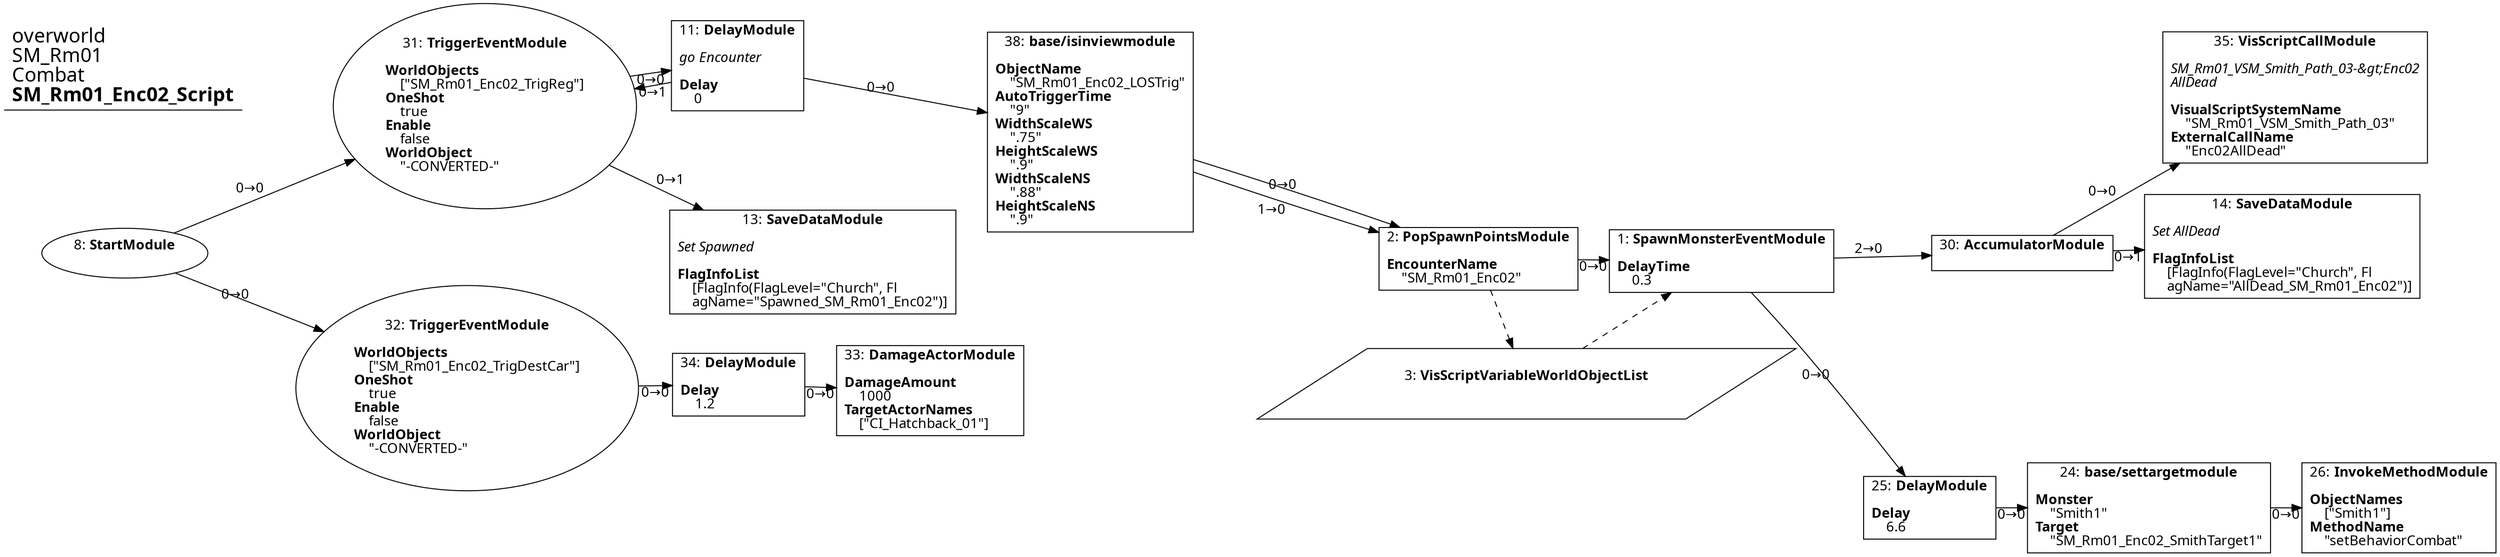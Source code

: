 digraph {
    layout = fdp;
    overlap = prism;
    sep = "+16";
    splines = spline;

    node [ shape = box ];

    graph [ fontname = "Segoe UI" ];
    node [ fontname = "Segoe UI" ];
    edge [ fontname = "Segoe UI" ];

    1 [ label = <1: <b>SpawnMonsterEventModule</b><br/><br/><b>DelayTime</b><br align="left"/>    0.3<br align="left"/>> ];
    1 [ pos = "0.63900006,-0.23200001!" ];
    1 -> 25 [ label = "0→0" ];
    1 -> 30 [ label = "2→0" ];
    3 -> 1 [ style = dashed ];

    2 [ label = <2: <b>PopSpawnPointsModule</b><br/><br/><b>EncounterName</b><br align="left"/>    &quot;SM_Rm01_Enc02&quot;<br align="left"/>> ];
    2 [ pos = "0.37500003,-0.22900002!" ];
    2 -> 1 [ label = "0→0" ];
    2 -> 3 [ style = dashed ];

    3 [ label = <3: <b>VisScriptVariableWorldObjectList</b><br/><br/>> ];
    3 [ shape = parallelogram ]
    3 [ pos = "0.42800003,-0.36400002!" ];

    8 [ label = <8: <b>StartModule</b><br/><br/>> ];
    8 [ shape = oval ]
    8 [ pos = "-1.09,-0.223!" ];
    8 -> 31 [ label = "0→0" ];
    8 -> 32 [ label = "0→0" ];

    11 [ label = <11: <b>DelayModule</b><br/><br/><i>go Encounter<br align="left"/></i><br align="left"/><b>Delay</b><br align="left"/>    0<br align="left"/>> ];
    11 [ pos = "-0.43400002,-0.023000002!" ];
    11 -> 31 [ label = "0→1" ];
    11 -> 38 [ label = "0→0" ];

    13 [ label = <13: <b>SaveDataModule</b><br/><br/><i>Set Spawned<br align="left"/></i><br align="left"/><b>FlagInfoList</b><br align="left"/>    [FlagInfo(FlagLevel=&quot;Church&quot;, Fl<br align="left"/>    agName=&quot;Spawned_SM_Rm01_Enc02&quot;)]<br align="left"/>> ];
    13 [ pos = "-0.37300003,-0.22600001!" ];

    14 [ label = <14: <b>SaveDataModule</b><br/><br/><i>Set AllDead<br align="left"/></i><br align="left"/><b>FlagInfoList</b><br align="left"/>    [FlagInfo(FlagLevel=&quot;Church&quot;, Fl<br align="left"/>    agName=&quot;AllDead_SM_Rm01_Enc02&quot;)]<br align="left"/>> ];
    14 [ pos = "1.228,-0.18300001!" ];

    24 [ label = <24: <b>base/settargetmodule</b><br/><br/><b>Monster</b><br align="left"/>    &quot;Smith1&quot;<br align="left"/><b>Target</b><br align="left"/>    &quot;SM_Rm01_Enc02_SmithTarget1&quot;<br align="left"/>> ];
    24 [ pos = "1.075,-0.49800003!" ];
    24 -> 26 [ label = "0→0" ];

    25 [ label = <25: <b>DelayModule</b><br/><br/><b>Delay</b><br align="left"/>    6.6<br align="left"/>> ];
    25 [ pos = "0.90400004,-0.49800003!" ];
    25 -> 24 [ label = "0→0" ];

    26 [ label = <26: <b>InvokeMethodModule</b><br/><br/><b>ObjectNames</b><br align="left"/>    [&quot;Smith1&quot;]<br align="left"/><b>MethodName</b><br align="left"/>    &quot;setBehaviorCombat&quot;<br align="left"/>> ];
    26 [ pos = "1.3100001,-0.49800003!" ];

    30 [ label = <30: <b>AccumulatorModule</b><br/><br/>> ];
    30 [ pos = "0.975,-0.20500001!" ];
    30 -> 14 [ label = "0→1" ];
    30 -> 35 [ label = "0→0" ];

    31 [ label = <31: <b>TriggerEventModule</b><br/><br/><b>WorldObjects</b><br align="left"/>    [&quot;SM_Rm01_Enc02_TrigReg&quot;]<br align="left"/><b>OneShot</b><br align="left"/>    true<br align="left"/><b>Enable</b><br align="left"/>    false<br align="left"/><b>WorldObject</b><br align="left"/>    &quot;-CONVERTED-&quot;<br align="left"/>> ];
    31 [ shape = oval ]
    31 [ pos = "-0.702,-0.067!" ];
    31 -> 11 [ label = "0→0" ];
    31 -> 13 [ label = "0→1" ];

    32 [ label = <32: <b>TriggerEventModule</b><br/><br/><b>WorldObjects</b><br align="left"/>    [&quot;SM_Rm01_Enc02_TrigDestCar&quot;]<br align="left"/><b>OneShot</b><br align="left"/>    true<br align="left"/><b>Enable</b><br align="left"/>    false<br align="left"/><b>WorldObject</b><br align="left"/>    &quot;-CONVERTED-&quot;<br align="left"/>> ];
    32 [ shape = oval ]
    32 [ pos = "-0.71400005,-0.36800003!" ];
    32 -> 34 [ label = "0→0" ];

    33 [ label = <33: <b>DamageActorModule</b><br/><br/><b>DamageAmount</b><br align="left"/>    1000<br align="left"/><b>TargetActorNames</b><br align="left"/>    [&quot;CI_Hatchback_01&quot;]<br align="left"/>> ];
    33 [ pos = "-0.25100002,-0.37!" ];

    34 [ label = <34: <b>DelayModule</b><br/><br/><b>Delay</b><br align="left"/>    1.2<br align="left"/>> ];
    34 [ pos = "-0.432,-0.365!" ];
    34 -> 33 [ label = "0→0" ];

    35 [ label = <35: <b>VisScriptCallModule</b><br/><br/><i>SM_Rm01_VSM_Smith_Path_03-&amp;gt;Enc02<br align="left"/>AllDead<br align="left"/></i><br align="left"/><b>VisualScriptSystemName</b><br align="left"/>    &quot;SM_Rm01_VSM_Smith_Path_03&quot;<br align="left"/><b>ExternalCallName</b><br align="left"/>    &quot;Enc02AllDead&quot;<br align="left"/>> ];
    35 [ pos = "1.2360001,-0.098000005!" ];

    38 [ label = <38: <b>base/isinviewmodule</b><br/><br/><b>ObjectName</b><br align="left"/>    &quot;SM_Rm01_Enc02_LOSTrig&quot;<br align="left"/><b>AutoTriggerTime</b><br align="left"/>    &quot;9&quot;<br align="left"/><b>WidthScaleWS</b><br align="left"/>    &quot;.75&quot;<br align="left"/><b>HeightScaleWS</b><br align="left"/>    &quot;.9&quot;<br align="left"/><b>WidthScaleNS</b><br align="left"/>    &quot;.88&quot;<br align="left"/><b>HeightScaleNS</b><br align="left"/>    &quot;.9&quot;<br align="left"/>> ];
    38 [ pos = "-0.068,-0.093!" ];
    38 -> 2 [ label = "0→0" ];
    38 -> 2 [ label = "1→0" ];

    title [ pos = "-1.0910001,-0.022000002!" ];
    title [ shape = underline ];
    title [ label = <<font point-size="20">overworld<br align="left"/>SM_Rm01<br align="left"/>Combat<br align="left"/><b>SM_Rm01_Enc02_Script</b><br align="left"/></font>> ];
}
